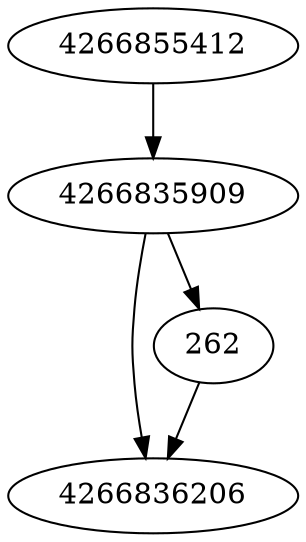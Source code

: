 strict digraph  {
4266855412;
4266835909;
4266836206;
262;
4266855412 -> 4266835909;
4266835909 -> 4266836206;
4266835909 -> 262;
262 -> 4266836206;
}
